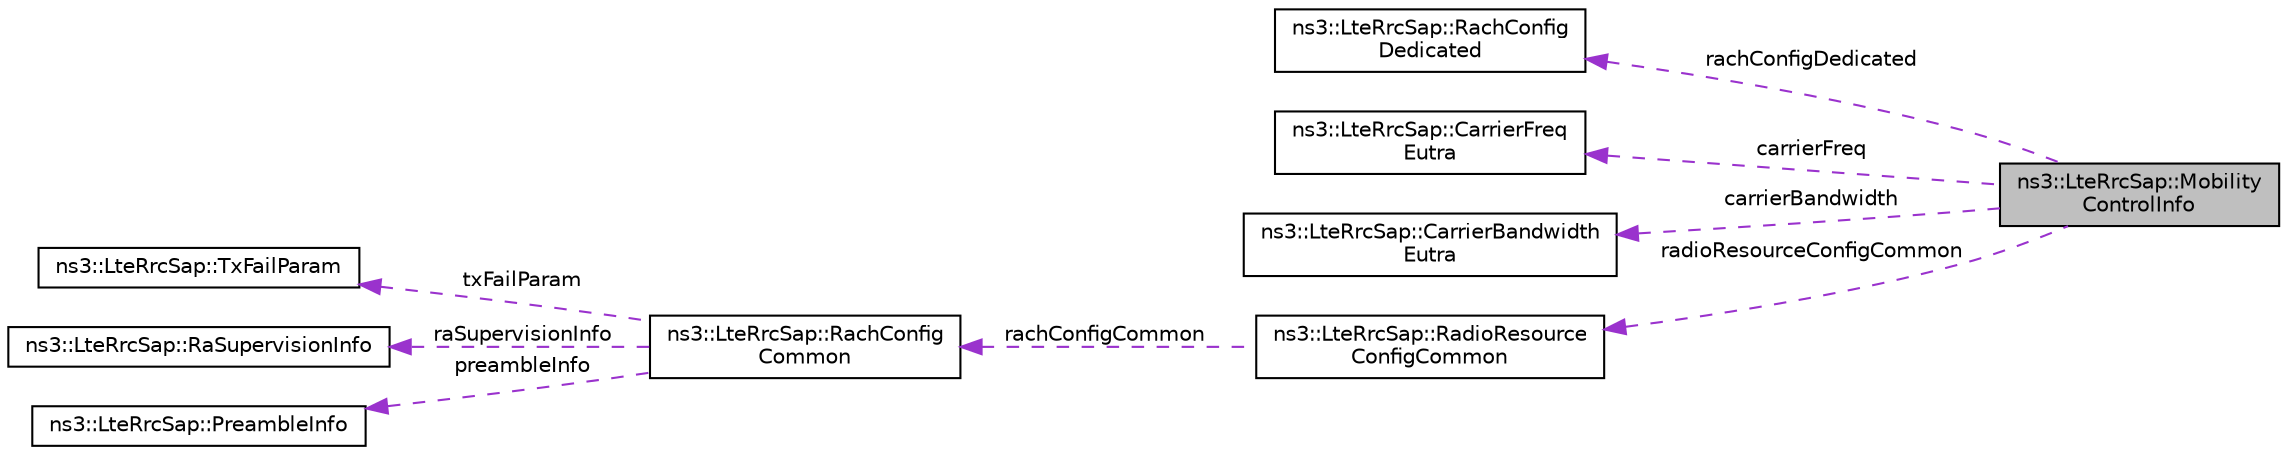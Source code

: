digraph "ns3::LteRrcSap::MobilityControlInfo"
{
 // LATEX_PDF_SIZE
  edge [fontname="Helvetica",fontsize="10",labelfontname="Helvetica",labelfontsize="10"];
  node [fontname="Helvetica",fontsize="10",shape=record];
  rankdir="LR";
  Node1 [label="ns3::LteRrcSap::Mobility\lControlInfo",height=0.2,width=0.4,color="black", fillcolor="grey75", style="filled", fontcolor="black",tooltip="MobilityControlInfo structure."];
  Node2 -> Node1 [dir="back",color="darkorchid3",fontsize="10",style="dashed",label=" rachConfigDedicated" ,fontname="Helvetica"];
  Node2 [label="ns3::LteRrcSap::RachConfig\lDedicated",height=0.2,width=0.4,color="black", fillcolor="white", style="filled",URL="$structns3_1_1_lte_rrc_sap_1_1_rach_config_dedicated.html",tooltip="RachConfigDedicated structure."];
  Node3 -> Node1 [dir="back",color="darkorchid3",fontsize="10",style="dashed",label=" carrierFreq" ,fontname="Helvetica"];
  Node3 [label="ns3::LteRrcSap::CarrierFreq\lEutra",height=0.2,width=0.4,color="black", fillcolor="white", style="filled",URL="$structns3_1_1_lte_rrc_sap_1_1_carrier_freq_eutra.html",tooltip="CarrierFreqEutra structure."];
  Node4 -> Node1 [dir="back",color="darkorchid3",fontsize="10",style="dashed",label=" carrierBandwidth" ,fontname="Helvetica"];
  Node4 [label="ns3::LteRrcSap::CarrierBandwidth\lEutra",height=0.2,width=0.4,color="black", fillcolor="white", style="filled",URL="$structns3_1_1_lte_rrc_sap_1_1_carrier_bandwidth_eutra.html",tooltip="CarrierBandwidthEutra structure."];
  Node5 -> Node1 [dir="back",color="darkorchid3",fontsize="10",style="dashed",label=" radioResourceConfigCommon" ,fontname="Helvetica"];
  Node5 [label="ns3::LteRrcSap::RadioResource\lConfigCommon",height=0.2,width=0.4,color="black", fillcolor="white", style="filled",URL="$structns3_1_1_lte_rrc_sap_1_1_radio_resource_config_common.html",tooltip="RadioResourceConfigCommon structure."];
  Node6 -> Node5 [dir="back",color="darkorchid3",fontsize="10",style="dashed",label=" rachConfigCommon" ,fontname="Helvetica"];
  Node6 [label="ns3::LteRrcSap::RachConfig\lCommon",height=0.2,width=0.4,color="black", fillcolor="white", style="filled",URL="$structns3_1_1_lte_rrc_sap_1_1_rach_config_common.html",tooltip="RachConfigCommon structure."];
  Node7 -> Node6 [dir="back",color="darkorchid3",fontsize="10",style="dashed",label=" txFailParam" ,fontname="Helvetica"];
  Node7 [label="ns3::LteRrcSap::TxFailParam",height=0.2,width=0.4,color="black", fillcolor="white", style="filled",URL="$structns3_1_1_lte_rrc_sap_1_1_tx_fail_param.html",tooltip="TxFailParams structure."];
  Node8 -> Node6 [dir="back",color="darkorchid3",fontsize="10",style="dashed",label=" raSupervisionInfo" ,fontname="Helvetica"];
  Node8 [label="ns3::LteRrcSap::RaSupervisionInfo",height=0.2,width=0.4,color="black", fillcolor="white", style="filled",URL="$structns3_1_1_lte_rrc_sap_1_1_ra_supervision_info.html",tooltip="RaSupervisionInfo structure."];
  Node9 -> Node6 [dir="back",color="darkorchid3",fontsize="10",style="dashed",label=" preambleInfo" ,fontname="Helvetica"];
  Node9 [label="ns3::LteRrcSap::PreambleInfo",height=0.2,width=0.4,color="black", fillcolor="white", style="filled",URL="$structns3_1_1_lte_rrc_sap_1_1_preamble_info.html",tooltip="PreambleInfo structure."];
}
